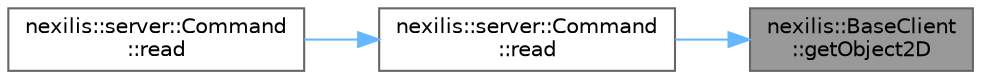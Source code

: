 digraph "nexilis::BaseClient::getObject2D"
{
 // LATEX_PDF_SIZE
  bgcolor="transparent";
  edge [fontname=Helvetica,fontsize=10,labelfontname=Helvetica,labelfontsize=10];
  node [fontname=Helvetica,fontsize=10,shape=box,height=0.2,width=0.4];
  rankdir="RL";
  Node1 [id="Node000001",label="nexilis::BaseClient\l::getObject2D",height=0.2,width=0.4,color="gray40", fillcolor="grey60", style="filled", fontcolor="black",tooltip=" "];
  Node1 -> Node2 [id="edge1_Node000001_Node000002",dir="back",color="steelblue1",style="solid",tooltip=" "];
  Node2 [id="Node000002",label="nexilis::server::Command\l::read",height=0.2,width=0.4,color="grey40", fillcolor="white", style="filled",URL="$da/d15/classnexilis_1_1server_1_1Command.html#a166c415a05e286bfee6f574dc0a22882",tooltip=" "];
  Node2 -> Node3 [id="edge2_Node000002_Node000003",dir="back",color="steelblue1",style="solid",tooltip=" "];
  Node3 [id="Node000003",label="nexilis::server::Command\l::read",height=0.2,width=0.4,color="grey40", fillcolor="white", style="filled",URL="$da/d15/classnexilis_1_1server_1_1Command.html#a9d63a1a946b0711d561e239da1857a0c",tooltip=" "];
}

